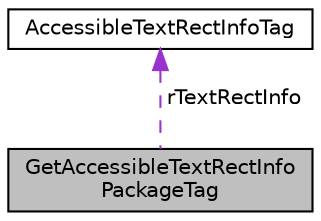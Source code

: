 digraph "GetAccessibleTextRectInfoPackageTag"
{
 // LATEX_PDF_SIZE
  edge [fontname="Helvetica",fontsize="10",labelfontname="Helvetica",labelfontsize="10"];
  node [fontname="Helvetica",fontsize="10",shape=record];
  Node1 [label="GetAccessibleTextRectInfo\lPackageTag",height=0.2,width=0.4,color="black", fillcolor="grey75", style="filled", fontcolor="black",tooltip=" "];
  Node2 -> Node1 [dir="back",color="darkorchid3",fontsize="10",style="dashed",label=" rTextRectInfo" ,fontname="Helvetica"];
  Node2 [label="AccessibleTextRectInfoTag",height=0.2,width=0.4,color="black", fillcolor="white", style="filled",URL="$struct_accessible_text_rect_info_tag.html",tooltip=" "];
}
